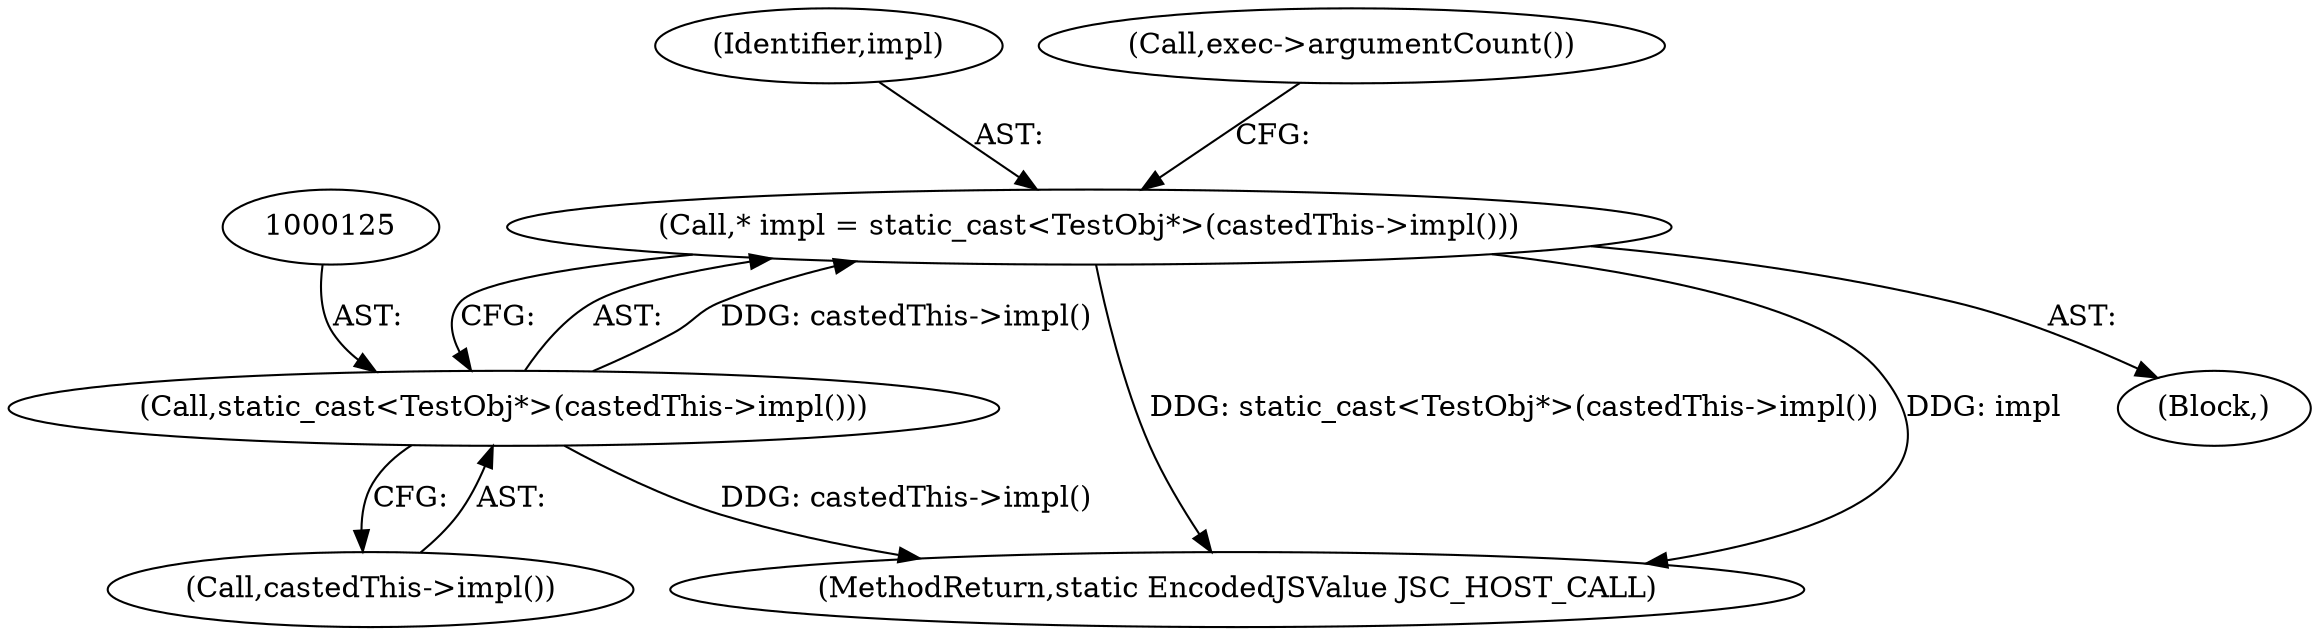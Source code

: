 digraph "0_Chrome_b944f670bb7a8a919daac497a4ea0536c954c201_44@pointer" {
"1000122" [label="(Call,* impl = static_cast<TestObj*>(castedThis->impl()))"];
"1000124" [label="(Call,static_cast<TestObj*>(castedThis->impl()))"];
"1000123" [label="(Identifier,impl)"];
"1000148" [label="(MethodReturn,static EncodedJSValue JSC_HOST_CALL)"];
"1000122" [label="(Call,* impl = static_cast<TestObj*>(castedThis->impl()))"];
"1000129" [label="(Call,exec->argumentCount())"];
"1000124" [label="(Call,static_cast<TestObj*>(castedThis->impl()))"];
"1000102" [label="(Block,)"];
"1000126" [label="(Call,castedThis->impl())"];
"1000122" -> "1000102"  [label="AST: "];
"1000122" -> "1000124"  [label="CFG: "];
"1000123" -> "1000122"  [label="AST: "];
"1000124" -> "1000122"  [label="AST: "];
"1000129" -> "1000122"  [label="CFG: "];
"1000122" -> "1000148"  [label="DDG: static_cast<TestObj*>(castedThis->impl())"];
"1000122" -> "1000148"  [label="DDG: impl"];
"1000124" -> "1000122"  [label="DDG: castedThis->impl()"];
"1000124" -> "1000126"  [label="CFG: "];
"1000125" -> "1000124"  [label="AST: "];
"1000126" -> "1000124"  [label="AST: "];
"1000124" -> "1000148"  [label="DDG: castedThis->impl()"];
}
